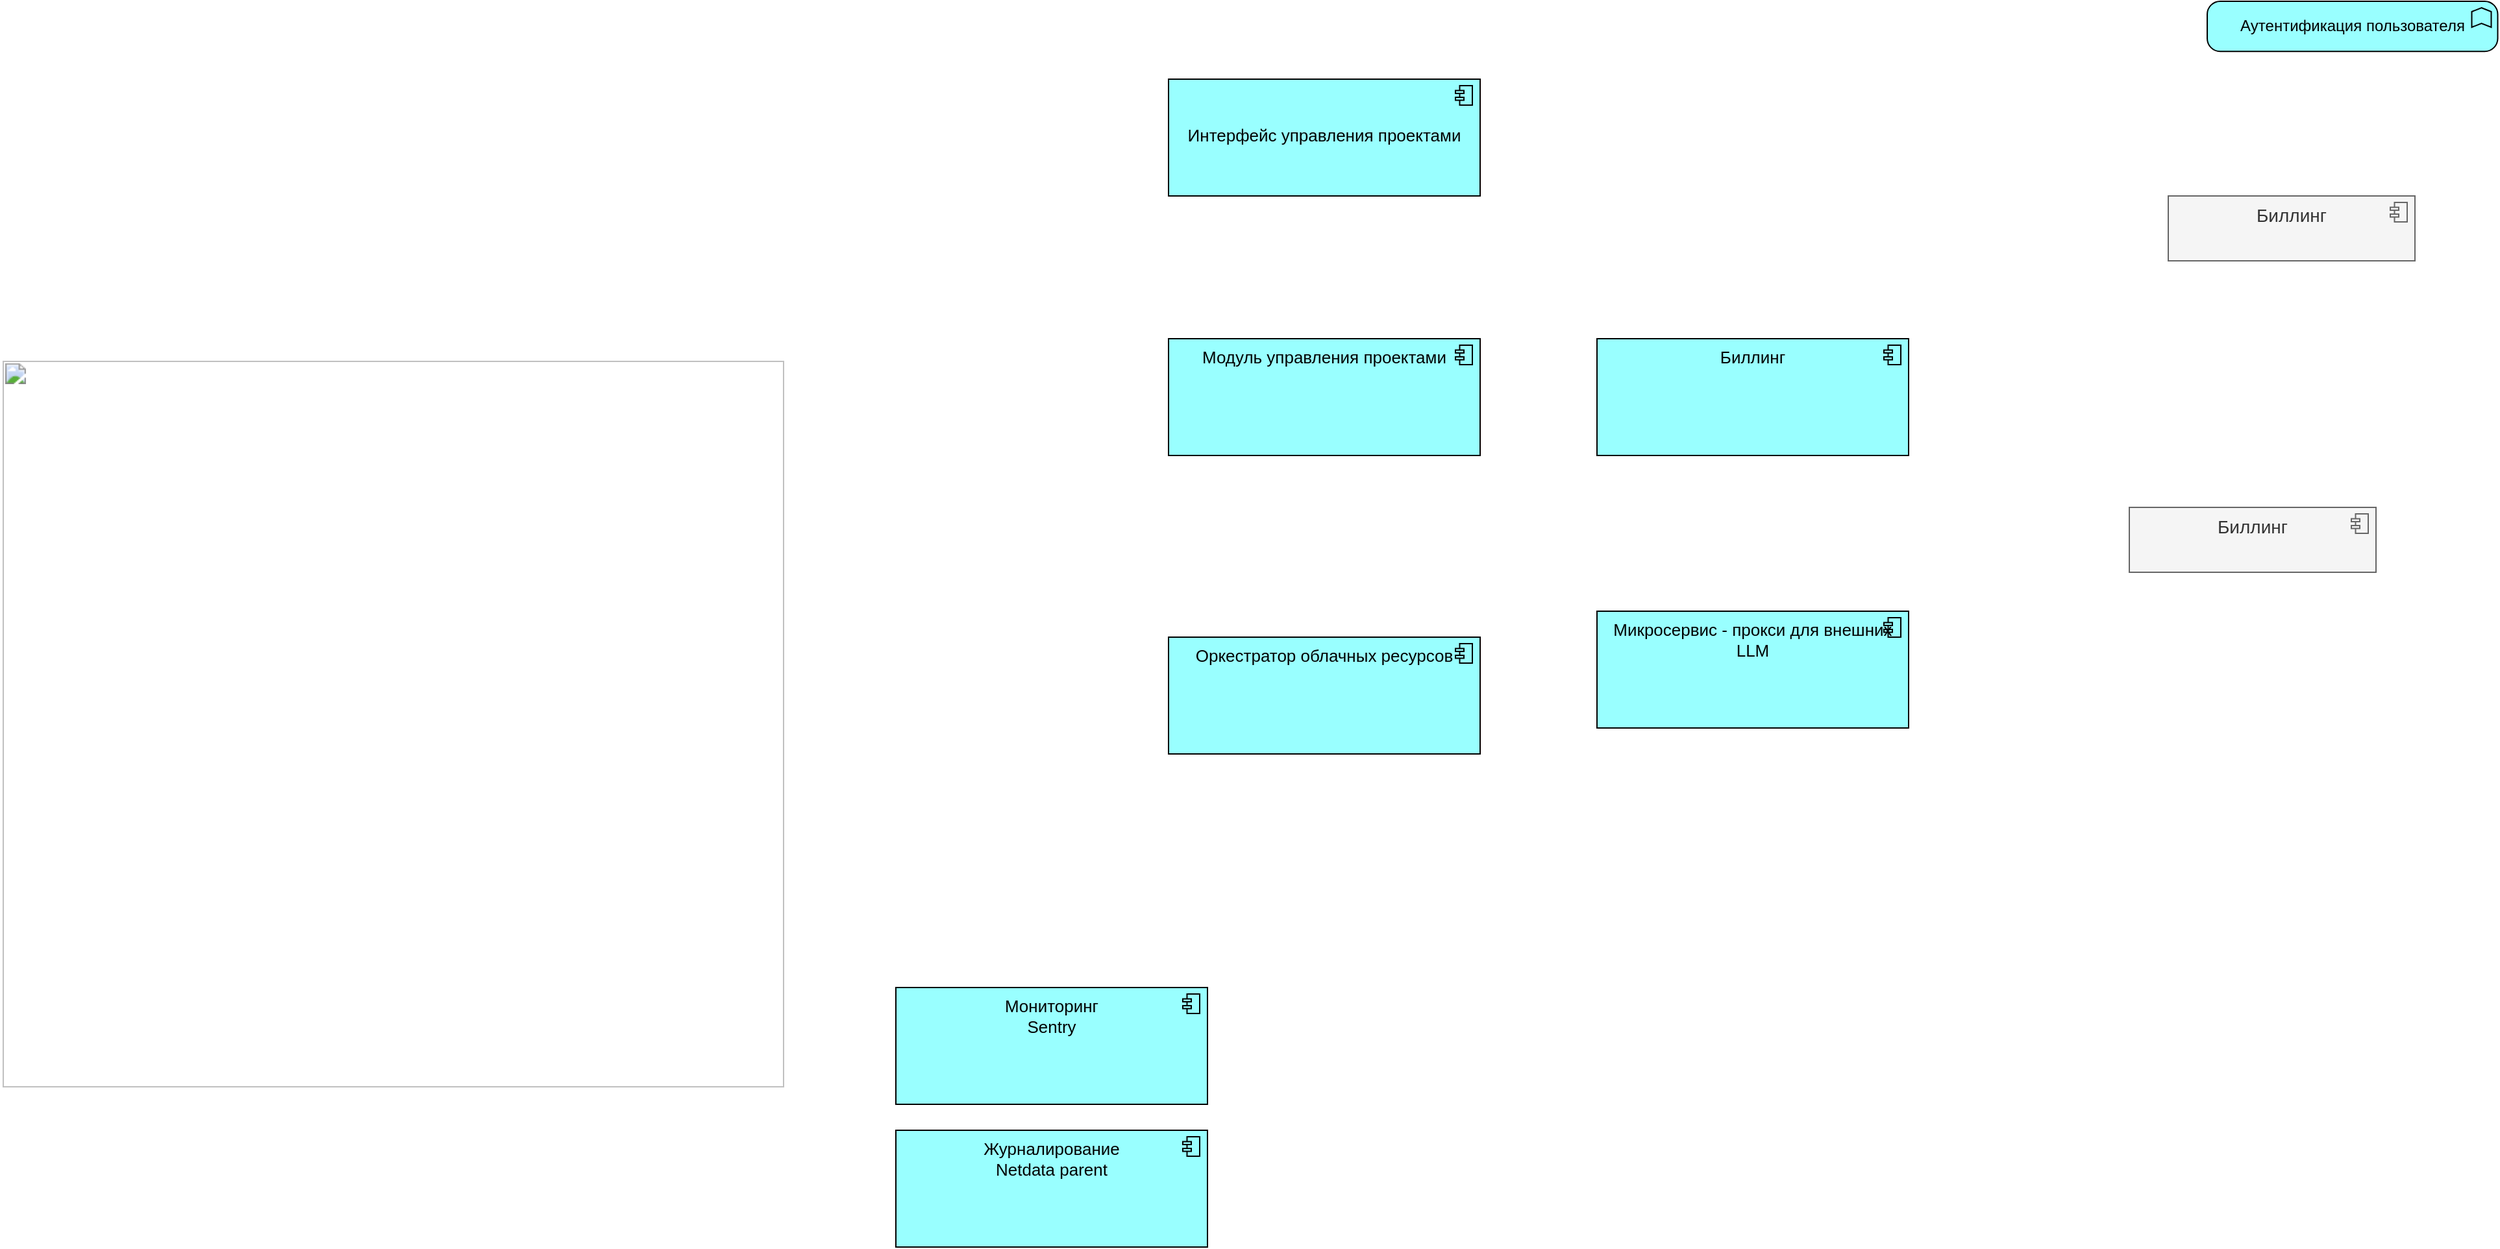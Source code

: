 <mxfile version="22.1.11" type="github">
  <diagram name="Page-1" id="kLZZluuCdCFHNQExWlGG">
    <mxGraphModel dx="1591" dy="944" grid="1" gridSize="10" guides="1" tooltips="1" connect="1" arrows="1" fold="1" page="0" pageScale="1" pageWidth="850" pageHeight="1100" math="0" shadow="0">
      <root>
        <mxCell id="0" />
        <mxCell id="1" parent="0" />
        <mxCell id="bPQWwLV5Ec_Krep9My-7-1" value="&lt;b id=&quot;docs-internal-guid-8e01d7f2-7fff-4b7f-947c-81f8bfa17be5&quot; style=&quot;font-style: normal; font-variant-caps: normal; letter-spacing: normal; text-align: start; text-indent: 0px; text-transform: none; word-spacing: 0px; -webkit-text-stroke-width: 0px; text-decoration: none; caret-color: rgb(0, 0, 0); color: rgb(0, 0, 0); font-weight: normal;&quot;&gt;&lt;span style=&quot;font-size: 11pt; font-family: Nunito, sans-serif; color: rgb(0, 0, 0); background-color: transparent; font-weight: 400; font-style: normal; font-variant-ligatures: normal; font-variant-caps: normal; font-variant-alternates: normal; font-variant-numeric: normal; font-variant-east-asian: normal; font-variant-position: normal; text-decoration: none; vertical-align: baseline;&quot;&gt;&lt;span style=&quot;border: medium; display: inline-block; overflow: hidden; width: 602px; height: 560px;&quot;&gt;&lt;img src=&quot;https://lh7-us.googleusercontent.com/CdQUy0UCudJWpN9QnqonsQW0BbhaF4rqWX5IRa3cL1qj7IfyoJirtS_HQBdCv8534h8fNAbB7VLFaykYAzuzWpPa4Y0rtSRnY5A6O4haHsjFwqX6BbtUYx6w9cFD3jcWutuxS0UwYAn3qBu6r7CpdMw&quot; width=&quot;602&quot; height=&quot;560&quot; style=&quot;margin-left: 0px; margin-top: 0px;&quot;&gt;&lt;/span&gt;&lt;/span&gt;&lt;/b&gt;" style="text;whiteSpace=wrap;html=1;" vertex="1" parent="1">
          <mxGeometry x="180" y="290" width="560" height="590" as="geometry" />
        </mxCell>
        <mxCell id="bPQWwLV5Ec_Krep9My-7-2" value="" style="group" vertex="1" connectable="0" parent="1">
          <mxGeometry x="1850" y="170" width="190" height="50" as="geometry" />
        </mxCell>
        <mxCell id="bPQWwLV5Ec_Krep9My-7-3" value="Биллинг" style="html=1;outlineConnect=0;whiteSpace=wrap;fillColor=#f5f5f5;shape=mxgraph.archimate3.application;appType=comp;archiType=square;strokeColor=#666666;verticalAlign=top;fontSize=14;fontColor=#333333;" vertex="1" parent="bPQWwLV5Ec_Krep9My-7-2">
          <mxGeometry width="190" height="50" as="geometry" />
        </mxCell>
        <mxCell id="bPQWwLV5Ec_Krep9My-7-6" value="" style="group" vertex="1" connectable="0" parent="1">
          <mxGeometry x="1820" y="410" width="190" height="50" as="geometry" />
        </mxCell>
        <mxCell id="bPQWwLV5Ec_Krep9My-7-7" value="Биллинг" style="html=1;outlineConnect=0;whiteSpace=wrap;fillColor=#f5f5f5;shape=mxgraph.archimate3.application;appType=comp;archiType=square;strokeColor=#666666;verticalAlign=top;fontSize=14;fontColor=#333333;" vertex="1" parent="bPQWwLV5Ec_Krep9My-7-6">
          <mxGeometry width="190" height="50" as="geometry" />
        </mxCell>
        <mxCell id="bPQWwLV5Ec_Krep9My-7-8" value="" style="group" vertex="1" connectable="0" parent="1">
          <mxGeometry x="1080" y="80" width="240" height="90" as="geometry" />
        </mxCell>
        <mxCell id="bPQWwLV5Ec_Krep9My-7-9" value="&lt;h1&gt;&lt;font size=&quot;2&quot;&gt;&lt;span style=&quot;font-weight: 400;&quot;&gt;Интерфейс управления проектами&lt;/span&gt;&lt;/font&gt;&lt;/h1&gt;" style="html=1;outlineConnect=0;whiteSpace=wrap;fillColor=#99ffff;shape=mxgraph.archimate3.application;appType=comp;archiType=square;strokeColor=default;verticalAlign=top;fontSize=13;" vertex="1" parent="bPQWwLV5Ec_Krep9My-7-8">
          <mxGeometry width="240" height="90" as="geometry" />
        </mxCell>
        <mxCell id="bPQWwLV5Ec_Krep9My-7-11" value="Аутентификация пользователя" style="html=1;outlineConnect=0;whiteSpace=wrap;fillColor=#99ffff;shape=mxgraph.archimate3.application;appType=func;archiType=rounded;" vertex="1" parent="1">
          <mxGeometry x="1880" y="20" width="223.75" height="38.62" as="geometry" />
        </mxCell>
        <mxCell id="bPQWwLV5Ec_Krep9My-7-12" value="" style="group" vertex="1" connectable="0" parent="1">
          <mxGeometry x="1080" y="280" width="240" height="90" as="geometry" />
        </mxCell>
        <mxCell id="bPQWwLV5Ec_Krep9My-7-13" value="&lt;font size=&quot;2&quot;&gt;Модуль управления проектами&lt;/font&gt;" style="html=1;outlineConnect=0;whiteSpace=wrap;fillColor=#99ffff;shape=mxgraph.archimate3.application;appType=comp;archiType=square;strokeColor=default;verticalAlign=top;fontSize=13;" vertex="1" parent="bPQWwLV5Ec_Krep9My-7-12">
          <mxGeometry width="240" height="90" as="geometry" />
        </mxCell>
        <mxCell id="bPQWwLV5Ec_Krep9My-7-14" value="" style="group" vertex="1" connectable="0" parent="1">
          <mxGeometry x="1410" y="280" width="240" height="90" as="geometry" />
        </mxCell>
        <mxCell id="bPQWwLV5Ec_Krep9My-7-15" value="&lt;font size=&quot;2&quot;&gt;Биллинг&lt;/font&gt;" style="html=1;outlineConnect=0;whiteSpace=wrap;fillColor=#99ffff;shape=mxgraph.archimate3.application;appType=comp;archiType=square;strokeColor=default;verticalAlign=top;fontSize=13;" vertex="1" parent="bPQWwLV5Ec_Krep9My-7-14">
          <mxGeometry width="240" height="90" as="geometry" />
        </mxCell>
        <mxCell id="bPQWwLV5Ec_Krep9My-7-16" value="" style="group" vertex="1" connectable="0" parent="1">
          <mxGeometry x="870" y="780" width="240" height="90" as="geometry" />
        </mxCell>
        <mxCell id="bPQWwLV5Ec_Krep9My-7-17" value="&lt;font size=&quot;2&quot;&gt;Мониторинг&lt;br&gt;Sentry&lt;br&gt;&lt;/font&gt;" style="html=1;outlineConnect=0;whiteSpace=wrap;fillColor=#99ffff;shape=mxgraph.archimate3.application;appType=comp;archiType=square;strokeColor=default;verticalAlign=top;fontSize=13;" vertex="1" parent="bPQWwLV5Ec_Krep9My-7-16">
          <mxGeometry width="240" height="90" as="geometry" />
        </mxCell>
        <mxCell id="bPQWwLV5Ec_Krep9My-7-18" value="" style="group" vertex="1" connectable="0" parent="1">
          <mxGeometry x="870" y="890" width="240" height="90" as="geometry" />
        </mxCell>
        <mxCell id="bPQWwLV5Ec_Krep9My-7-19" value="&lt;font size=&quot;2&quot;&gt;Журналирование&lt;br&gt;Netdata parent&lt;br&gt;&lt;/font&gt;" style="html=1;outlineConnect=0;whiteSpace=wrap;fillColor=#99ffff;shape=mxgraph.archimate3.application;appType=comp;archiType=square;strokeColor=default;verticalAlign=top;fontSize=13;" vertex="1" parent="bPQWwLV5Ec_Krep9My-7-18">
          <mxGeometry width="240" height="90" as="geometry" />
        </mxCell>
        <mxCell id="bPQWwLV5Ec_Krep9My-7-20" value="" style="group" vertex="1" connectable="0" parent="1">
          <mxGeometry x="1080" y="510" width="240" height="90" as="geometry" />
        </mxCell>
        <mxCell id="bPQWwLV5Ec_Krep9My-7-21" value="&lt;font size=&quot;2&quot;&gt;Оркестратор облачных ресурсов&lt;/font&gt;" style="html=1;outlineConnect=0;whiteSpace=wrap;fillColor=#99ffff;shape=mxgraph.archimate3.application;appType=comp;archiType=square;strokeColor=default;verticalAlign=top;fontSize=13;" vertex="1" parent="bPQWwLV5Ec_Krep9My-7-20">
          <mxGeometry width="240" height="90" as="geometry" />
        </mxCell>
        <mxCell id="bPQWwLV5Ec_Krep9My-7-22" value="" style="group" vertex="1" connectable="0" parent="1">
          <mxGeometry x="1410" y="490" width="240" height="90" as="geometry" />
        </mxCell>
        <mxCell id="bPQWwLV5Ec_Krep9My-7-23" value="&lt;font size=&quot;2&quot;&gt;Микросервис - прокси для внешних LLM&lt;/font&gt;" style="html=1;outlineConnect=0;whiteSpace=wrap;fillColor=#99ffff;shape=mxgraph.archimate3.application;appType=comp;archiType=square;strokeColor=default;verticalAlign=top;fontSize=13;" vertex="1" parent="bPQWwLV5Ec_Krep9My-7-22">
          <mxGeometry width="240" height="90" as="geometry" />
        </mxCell>
      </root>
    </mxGraphModel>
  </diagram>
</mxfile>
